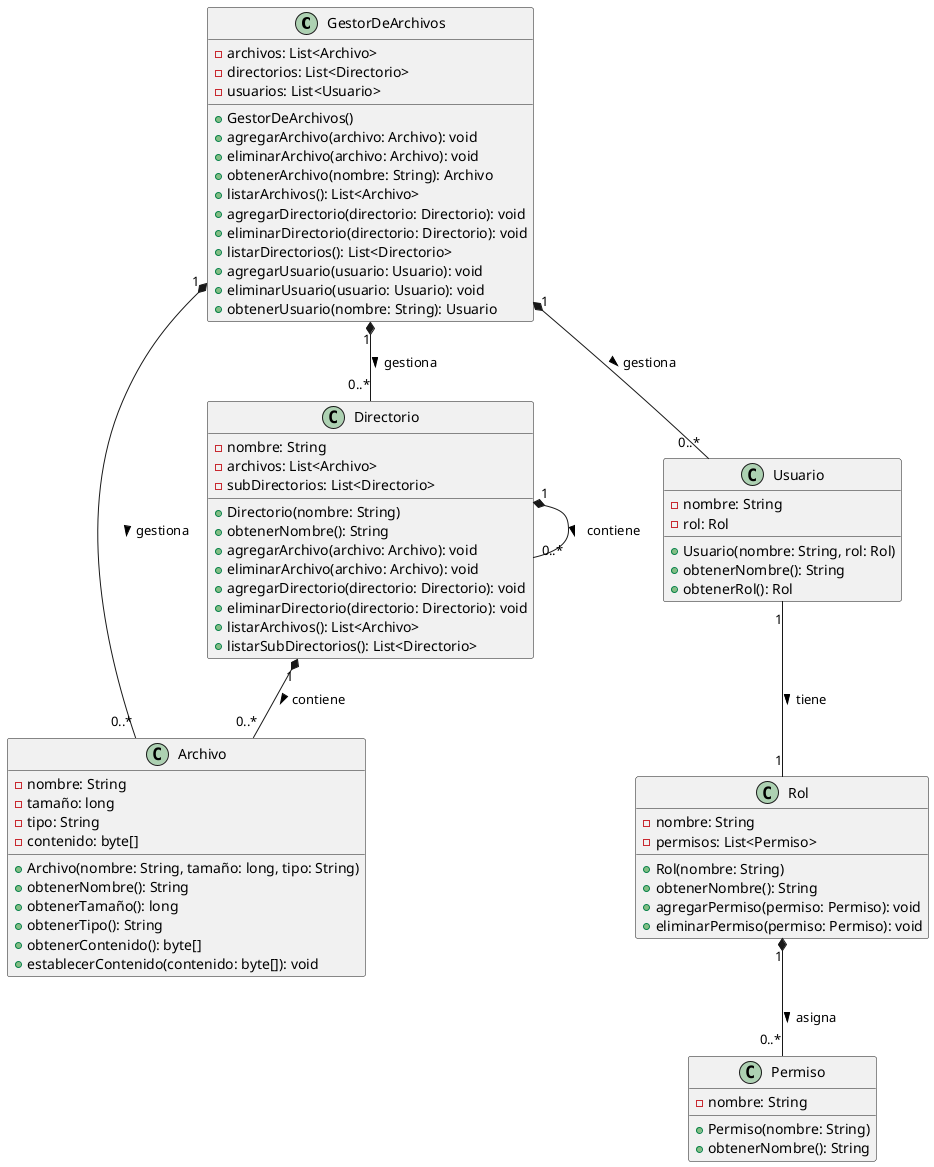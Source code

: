 @startuml
' Definición de la clase GestorDeArchivos
class GestorDeArchivos {
    - archivos: List<Archivo>
    - directorios: List<Directorio>
    - usuarios: List<Usuario>
    + GestorDeArchivos()
    + agregarArchivo(archivo: Archivo): void
    + eliminarArchivo(archivo: Archivo): void
    + obtenerArchivo(nombre: String): Archivo
    + listarArchivos(): List<Archivo>
    + agregarDirectorio(directorio: Directorio): void
    + eliminarDirectorio(directorio: Directorio): void
    + listarDirectorios(): List<Directorio>
    + agregarUsuario(usuario: Usuario): void
    + eliminarUsuario(usuario: Usuario): void
    + obtenerUsuario(nombre: String): Usuario
}

' Definición de la clase Archivo
class Archivo {
    - nombre: String
    - tamaño: long
    - tipo: String
    - contenido: byte[]
    + Archivo(nombre: String, tamaño: long, tipo: String)
    + obtenerNombre(): String
    + obtenerTamaño(): long
    + obtenerTipo(): String
    + obtenerContenido(): byte[]
    + establecerContenido(contenido: byte[]): void
}

' Definición de la clase Directorio
class Directorio {
    - nombre: String
    - archivos: List<Archivo>
    - subDirectorios: List<Directorio>
    + Directorio(nombre: String)
    + obtenerNombre(): String
    + agregarArchivo(archivo: Archivo): void
    + eliminarArchivo(archivo: Archivo): void
    + agregarDirectorio(directorio: Directorio): void
    + eliminarDirectorio(directorio: Directorio): void
    + listarArchivos(): List<Archivo>
    + listarSubDirectorios(): List<Directorio>
}

' Definición de la clase Usuario
class Usuario {
    - nombre: String
    - rol: Rol
    + Usuario(nombre: String, rol: Rol)
    + obtenerNombre(): String
    + obtenerRol(): Rol
}

' Definición de la clase Rol
class Rol {
    - nombre: String
    - permisos: List<Permiso>
    + Rol(nombre: String)
    + obtenerNombre(): String
    + agregarPermiso(permiso: Permiso): void
    + eliminarPermiso(permiso: Permiso): void
}

' Definición de la clase Permiso
class Permiso {
    - nombre: String
    + Permiso(nombre: String)
    + obtenerNombre(): String
}

' Relaciones entre clases
GestorDeArchivos "1" *-- "0..*" Archivo : gestiona >
GestorDeArchivos "1" *-- "0..*" Directorio : gestiona >
GestorDeArchivos "1" *-- "0..*" Usuario : gestiona >
Directorio "1" *-- "0..*" Archivo : contiene >
Directorio "1" *-- "0..*" Directorio : contiene >
Usuario "1" -- "1" Rol : tiene >
Rol "1" *-- "0..*" Permiso : asigna >

@enduml
